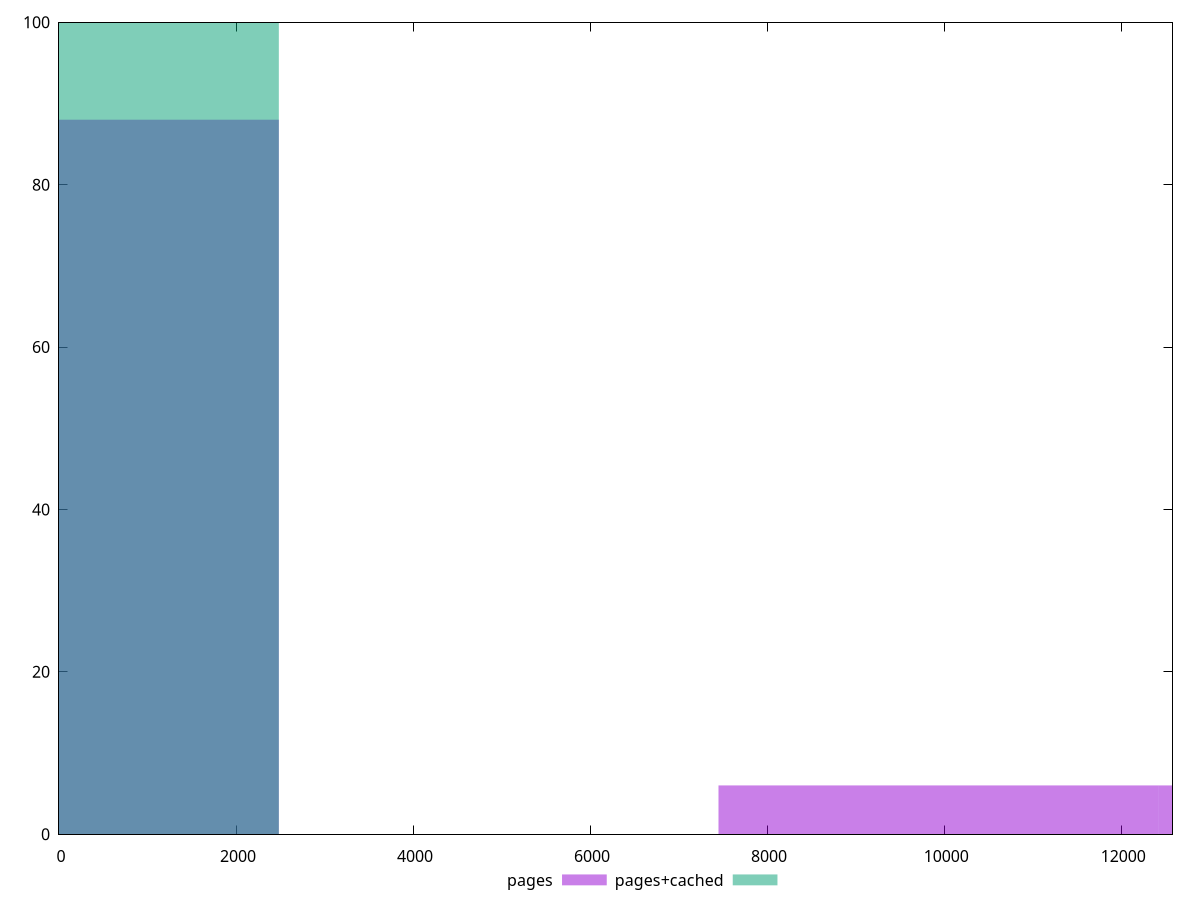 reset

$pages <<EOF
0 88
14901.623952861117 6
9934.415968574078 6
EOF

$pagesCached <<EOF
0 100
EOF

set key outside below
set boxwidth 4967.207984287039
set xrange [0:12580]
set yrange [0:100]
set trange [0:100]
set style fill transparent solid 0.5 noborder
set terminal svg size 640, 500 enhanced background rgb 'white'
set output "report_00025_2021-02-22T21:38:55.199Z/uses-rel-preload/comparison/histogram/0_vs_1.svg"

plot $pages title "pages" with boxes, \
     $pagesCached title "pages+cached" with boxes

reset
